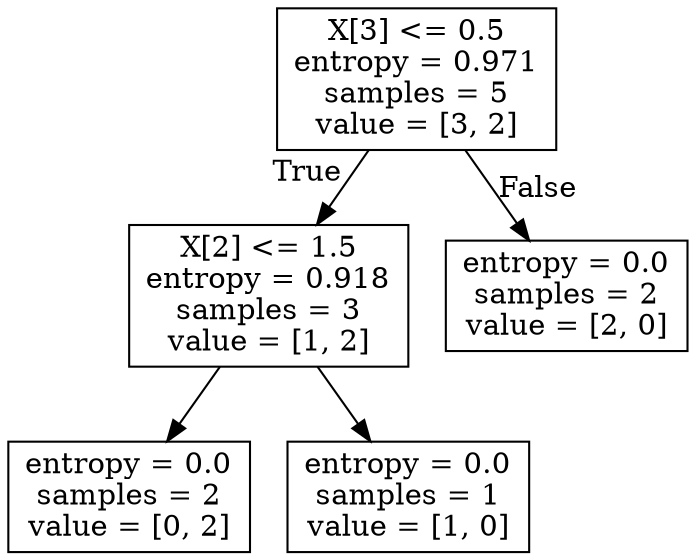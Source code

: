 digraph Tree {
node [shape=box] ;
0 [label="X[3] <= 0.5\nentropy = 0.971\nsamples = 5\nvalue = [3, 2]"] ;
1 [label="X[2] <= 1.5\nentropy = 0.918\nsamples = 3\nvalue = [1, 2]"] ;
0 -> 1 [labeldistance=2.5, labelangle=45, headlabel="True"] ;
2 [label="entropy = 0.0\nsamples = 2\nvalue = [0, 2]"] ;
1 -> 2 ;
3 [label="entropy = 0.0\nsamples = 1\nvalue = [1, 0]"] ;
1 -> 3 ;
4 [label="entropy = 0.0\nsamples = 2\nvalue = [2, 0]"] ;
0 -> 4 [labeldistance=2.5, labelangle=-45, headlabel="False"] ;
}